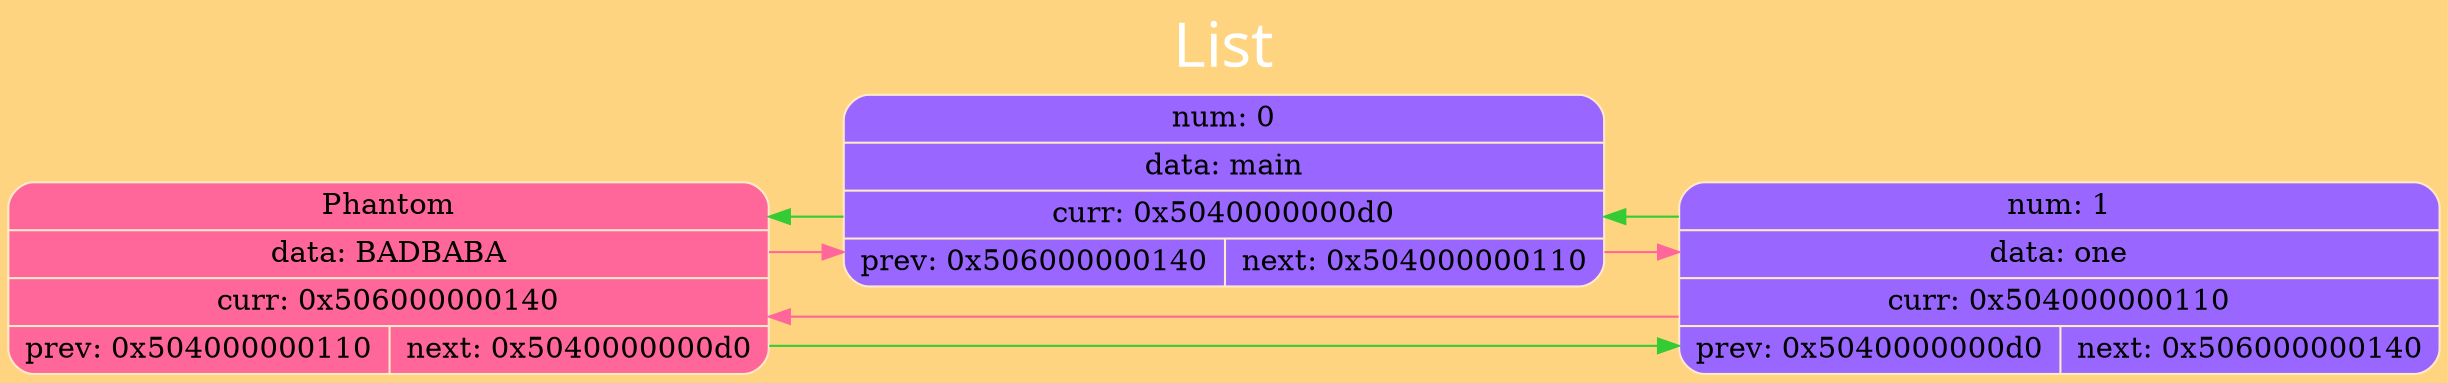 digraph G
{
label="List";
 labelloc="t";
 fontsize=30
 fontname="Verdana";
 fontcolor="#FFFFFF"

rankdir=LR; splines=ortho; size="200,300"; bgcolor="#ffd480";
{ node_0x506000000140 [shape = record; style="rounded, filled", fillcolor="#ff6699", color="#FFE9C7", label=" { Phantom } | { data: BADBABA } | { curr: 0x506000000140 } | { { prev: 0x504000000110 } | { next: 0x5040000000d0 } }  "] 
}
node_0x5040000000d0 [shape = record; style="rounded, filled", fillcolor="#9966FF", color="#FFE9C7", label=" { num: 0 } | { data: main } | { curr: 0x5040000000d0 } | { { prev: 0x506000000140 } | { next: 0x504000000110 } }  "] 
node_0x504000000110 [shape = record; style="rounded, filled", fillcolor="#9966FF", color="#FFE9C7", label=" { num: 1 } | { data: one } | { curr: 0x504000000110 } | { { prev: 0x5040000000d0 } | { next: 0x506000000140 } }  "] 

node_0x506000000140 -> node_0x5040000000d0 [color ="#ff6699"];
node_0x506000000140 -> node_0x504000000110 [color ="#34cb34"];
node_0x5040000000d0 -> node_0x504000000110 [color ="#ff6699"];
node_0x5040000000d0 -> node_0x506000000140 [color ="#34cb34"];
node_0x504000000110 -> node_0x506000000140 [color ="#ff6699"];
node_0x504000000110 -> node_0x5040000000d0 [color ="#34cb34"];

}
